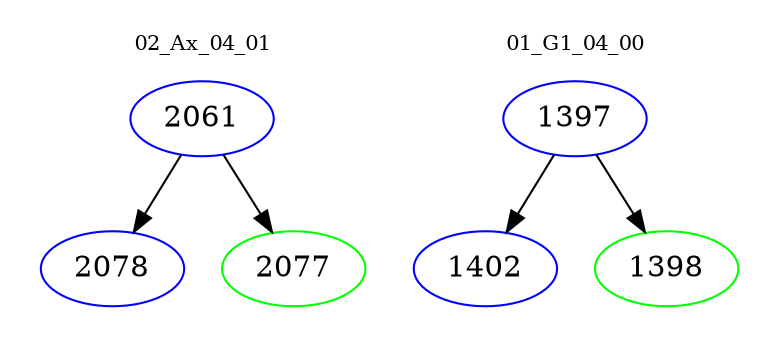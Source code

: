 digraph{
subgraph cluster_0 {
color = white
label = "02_Ax_04_01";
fontsize=10;
T0_2061 [label="2061", color="blue"]
T0_2061 -> T0_2078 [color="black"]
T0_2078 [label="2078", color="blue"]
T0_2061 -> T0_2077 [color="black"]
T0_2077 [label="2077", color="green"]
}
subgraph cluster_1 {
color = white
label = "01_G1_04_00";
fontsize=10;
T1_1397 [label="1397", color="blue"]
T1_1397 -> T1_1402 [color="black"]
T1_1402 [label="1402", color="blue"]
T1_1397 -> T1_1398 [color="black"]
T1_1398 [label="1398", color="green"]
}
}
